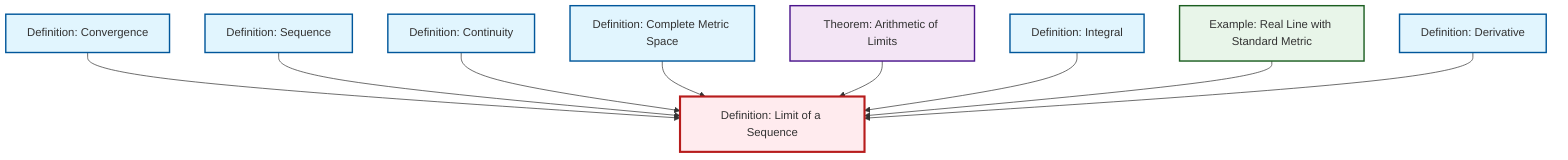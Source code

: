 graph TD
    classDef definition fill:#e1f5fe,stroke:#01579b,stroke-width:2px
    classDef theorem fill:#f3e5f5,stroke:#4a148c,stroke-width:2px
    classDef axiom fill:#fff3e0,stroke:#e65100,stroke-width:2px
    classDef example fill:#e8f5e9,stroke:#1b5e20,stroke-width:2px
    classDef current fill:#ffebee,stroke:#b71c1c,stroke-width:3px
    ex-real-line-metric["Example: Real Line with Standard Metric"]:::example
    def-limit["Definition: Limit of a Sequence"]:::definition
    def-derivative["Definition: Derivative"]:::definition
    thm-limit-arithmetic["Theorem: Arithmetic of Limits"]:::theorem
    def-complete-metric-space["Definition: Complete Metric Space"]:::definition
    def-sequence["Definition: Sequence"]:::definition
    def-integral["Definition: Integral"]:::definition
    def-continuity["Definition: Continuity"]:::definition
    def-convergence["Definition: Convergence"]:::definition
    def-convergence --> def-limit
    def-sequence --> def-limit
    def-continuity --> def-limit
    def-complete-metric-space --> def-limit
    thm-limit-arithmetic --> def-limit
    def-integral --> def-limit
    ex-real-line-metric --> def-limit
    def-derivative --> def-limit
    class def-limit current